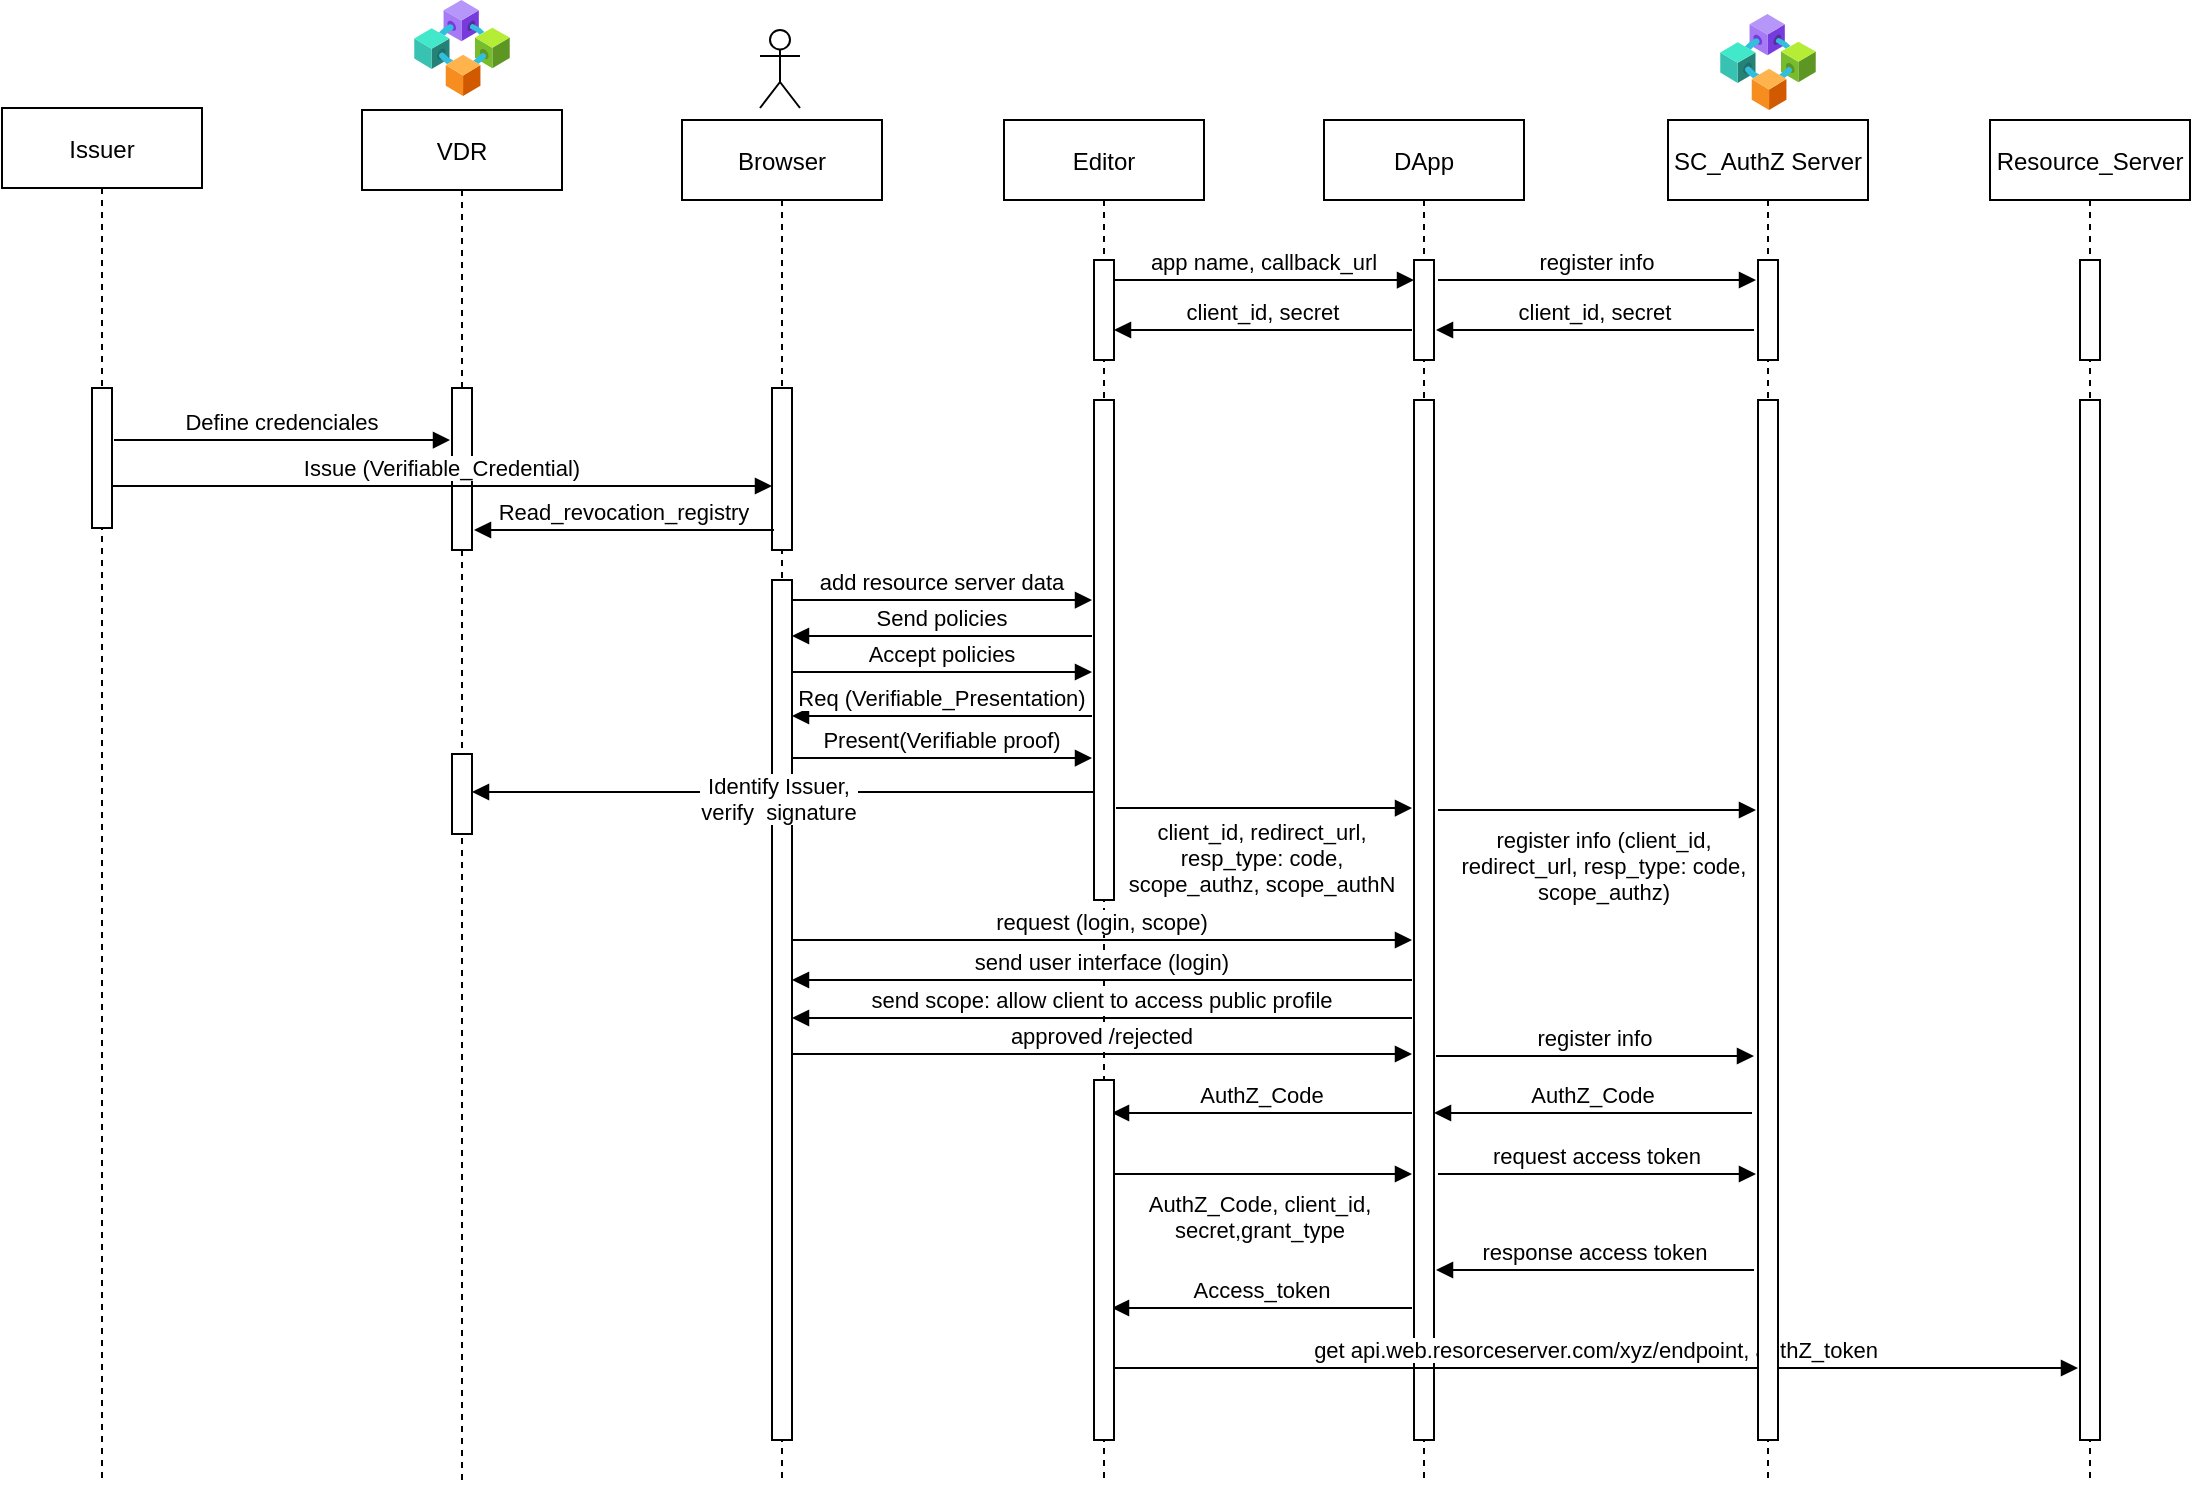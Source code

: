 <mxfile version="17.4.2" type="device"><diagram id="kgpKYQtTHZ0yAKxKKP6v" name="Page-1"><mxGraphModel dx="1441" dy="301" grid="1" gridSize="10" guides="1" tooltips="1" connect="1" arrows="1" fold="1" page="1" pageScale="1" pageWidth="850" pageHeight="1100" math="0" shadow="0"><root><mxCell id="0"/><mxCell id="1" parent="0"/><mxCell id="3nuBFxr9cyL0pnOWT2aG-1" value="Browser" style="shape=umlLifeline;perimeter=lifelinePerimeter;container=1;collapsible=0;recursiveResize=0;rounded=0;shadow=0;strokeWidth=1;" parent="1" vertex="1"><mxGeometry x="40" y="80" width="100" height="680" as="geometry"/></mxCell><mxCell id="EVIAWhL29CZcDwAAc_kg-4" value="" style="points=[];perimeter=orthogonalPerimeter;rounded=0;shadow=0;strokeWidth=1;" parent="3nuBFxr9cyL0pnOWT2aG-1" vertex="1"><mxGeometry x="45" y="230" width="10" height="430" as="geometry"/></mxCell><mxCell id="7e1HeNcl-j6jGO3uSQ-j-15" value="Send policies" style="verticalAlign=bottom;endArrow=none;shadow=0;strokeWidth=1;startArrow=block;startFill=1;endFill=0;" edge="1" parent="3nuBFxr9cyL0pnOWT2aG-1"><mxGeometry relative="1" as="geometry"><mxPoint x="55" y="258" as="sourcePoint"/><mxPoint x="205.0" y="258" as="targetPoint"/></mxGeometry></mxCell><mxCell id="7e1HeNcl-j6jGO3uSQ-j-16" value="Accept policies" style="verticalAlign=bottom;endArrow=block;shadow=0;strokeWidth=1;startArrow=none;startFill=0;endFill=1;" edge="1" parent="3nuBFxr9cyL0pnOWT2aG-1"><mxGeometry relative="1" as="geometry"><mxPoint x="55" y="276" as="sourcePoint"/><mxPoint x="205.0" y="276" as="targetPoint"/></mxGeometry></mxCell><mxCell id="EVIAWhL29CZcDwAAc_kg-9" value="DApp" style="shape=umlLifeline;perimeter=lifelinePerimeter;container=1;collapsible=0;recursiveResize=0;rounded=0;shadow=0;strokeWidth=1;" parent="1" vertex="1"><mxGeometry x="361" y="80" width="100" height="680" as="geometry"/></mxCell><mxCell id="EVIAWhL29CZcDwAAc_kg-10" value="" style="points=[];perimeter=orthogonalPerimeter;rounded=0;shadow=0;strokeWidth=1;" parent="EVIAWhL29CZcDwAAc_kg-9" vertex="1"><mxGeometry x="45" y="70" width="10" height="50" as="geometry"/></mxCell><mxCell id="EVIAWhL29CZcDwAAc_kg-11" value="" style="points=[];perimeter=orthogonalPerimeter;rounded=0;shadow=0;strokeWidth=1;" parent="EVIAWhL29CZcDwAAc_kg-9" vertex="1"><mxGeometry x="45" y="140" width="10" height="520" as="geometry"/></mxCell><mxCell id="3nuBFxr9cyL0pnOWT2aG-5" value="Editor" style="shape=umlLifeline;perimeter=lifelinePerimeter;container=1;collapsible=0;recursiveResize=0;rounded=0;shadow=0;strokeWidth=1;" parent="1" vertex="1"><mxGeometry x="201" y="80" width="100" height="680" as="geometry"/></mxCell><mxCell id="3nuBFxr9cyL0pnOWT2aG-6" value="" style="points=[];perimeter=orthogonalPerimeter;rounded=0;shadow=0;strokeWidth=1;" parent="3nuBFxr9cyL0pnOWT2aG-5" vertex="1"><mxGeometry x="45" y="70" width="10" height="50" as="geometry"/></mxCell><mxCell id="EVIAWhL29CZcDwAAc_kg-2" value="app name, callback_url" style="verticalAlign=bottom;endArrow=block;shadow=0;strokeWidth=1;entryX=0.1;entryY=0.059;entryDx=0;entryDy=0;entryPerimeter=0;" parent="3nuBFxr9cyL0pnOWT2aG-5" edge="1"><mxGeometry relative="1" as="geometry"><mxPoint x="55" y="80" as="sourcePoint"/><mxPoint x="205" y="80.03" as="targetPoint"/></mxGeometry></mxCell><mxCell id="EVIAWhL29CZcDwAAc_kg-5" value="" style="points=[];perimeter=orthogonalPerimeter;rounded=0;shadow=0;strokeWidth=1;" parent="3nuBFxr9cyL0pnOWT2aG-5" vertex="1"><mxGeometry x="45" y="140" width="10" height="250" as="geometry"/></mxCell><mxCell id="EVIAWhL29CZcDwAAc_kg-35" value="Req (Verifiable_Presentation)" style="verticalAlign=bottom;endArrow=none;shadow=0;strokeWidth=1;startArrow=block;startFill=1;endFill=0;" parent="3nuBFxr9cyL0pnOWT2aG-5" edge="1"><mxGeometry relative="1" as="geometry"><mxPoint x="-106" y="298" as="sourcePoint"/><mxPoint x="44" y="298" as="targetPoint"/></mxGeometry></mxCell><mxCell id="EVIAWhL29CZcDwAAc_kg-19" value="send user interface (login)" style="verticalAlign=bottom;endArrow=none;shadow=0;strokeWidth=1;startArrow=block;startFill=1;endFill=0;" parent="3nuBFxr9cyL0pnOWT2aG-5" edge="1"><mxGeometry relative="1" as="geometry"><mxPoint x="-106" y="430" as="sourcePoint"/><mxPoint x="204" y="430" as="targetPoint"/></mxGeometry></mxCell><mxCell id="EVIAWhL29CZcDwAAc_kg-24" value="AuthZ_Code" style="verticalAlign=bottom;endArrow=none;shadow=0;strokeWidth=1;startArrow=block;startFill=1;endFill=0;" parent="3nuBFxr9cyL0pnOWT2aG-5" edge="1"><mxGeometry relative="1" as="geometry"><mxPoint x="54" y="496.5" as="sourcePoint"/><mxPoint x="204" y="496.5" as="targetPoint"/></mxGeometry></mxCell><mxCell id="EVIAWhL29CZcDwAAc_kg-23" value="AuthZ_Code" style="verticalAlign=bottom;endArrow=none;shadow=0;strokeWidth=1;startArrow=block;startFill=1;endFill=0;" parent="3nuBFxr9cyL0pnOWT2aG-5" edge="1"><mxGeometry relative="1" as="geometry"><mxPoint x="215" y="496.5" as="sourcePoint"/><mxPoint x="374" y="496.5" as="targetPoint"/></mxGeometry></mxCell><mxCell id="EVIAWhL29CZcDwAAc_kg-26" value="request access token" style="verticalAlign=bottom;endArrow=block;shadow=0;strokeWidth=1;" parent="3nuBFxr9cyL0pnOWT2aG-5" edge="1"><mxGeometry relative="1" as="geometry"><mxPoint x="217" y="527" as="sourcePoint"/><mxPoint x="376" y="527" as="targetPoint"/></mxGeometry></mxCell><mxCell id="EVIAWhL29CZcDwAAc_kg-30" value="Access_token" style="verticalAlign=bottom;endArrow=none;shadow=0;strokeWidth=1;startArrow=block;startFill=1;endFill=0;" parent="3nuBFxr9cyL0pnOWT2aG-5" edge="1"><mxGeometry relative="1" as="geometry"><mxPoint x="54" y="594" as="sourcePoint"/><mxPoint x="204" y="594" as="targetPoint"/></mxGeometry></mxCell><mxCell id="EVIAWhL29CZcDwAAc_kg-16" value="client_id, redirect_url,&#10;resp_type: code,&#10;scope_authz, scope_authN&#10;" style="verticalAlign=bottom;endArrow=block;shadow=0;strokeWidth=1;entryX=0.1;entryY=0.059;entryDx=0;entryDy=0;entryPerimeter=0;" parent="3nuBFxr9cyL0pnOWT2aG-5" edge="1"><mxGeometry x="-0.013" y="-60" relative="1" as="geometry"><mxPoint x="56.0" y="344" as="sourcePoint"/><mxPoint x="204" y="344.03" as="targetPoint"/><mxPoint as="offset"/></mxGeometry></mxCell><mxCell id="EVIAWhL29CZcDwAAc_kg-17" value="register info (client_id,&#10;redirect_url, resp_type: code,&#10;scope_authz)" style="verticalAlign=bottom;endArrow=block;shadow=0;strokeWidth=1;" parent="3nuBFxr9cyL0pnOWT2aG-5" edge="1"><mxGeometry x="0.044" y="-50" relative="1" as="geometry"><mxPoint x="217" y="345" as="sourcePoint"/><mxPoint x="376" y="345" as="targetPoint"/><mxPoint as="offset"/></mxGeometry></mxCell><mxCell id="EVIAWhL29CZcDwAAc_kg-20" value="send scope: allow client to access public profile" style="verticalAlign=bottom;endArrow=none;shadow=0;strokeWidth=1;startArrow=block;startFill=1;endFill=0;" parent="3nuBFxr9cyL0pnOWT2aG-5" edge="1"><mxGeometry relative="1" as="geometry"><mxPoint x="-106" y="449" as="sourcePoint"/><mxPoint x="204" y="449" as="targetPoint"/></mxGeometry></mxCell><mxCell id="EVIAWhL29CZcDwAAc_kg-21" value="approved /rejected" style="verticalAlign=bottom;endArrow=block;shadow=0;strokeWidth=1;startArrow=none;startFill=0;endFill=1;" parent="3nuBFxr9cyL0pnOWT2aG-5" edge="1"><mxGeometry relative="1" as="geometry"><mxPoint x="-106" y="467" as="sourcePoint"/><mxPoint x="204" y="467" as="targetPoint"/></mxGeometry></mxCell><mxCell id="EVIAWhL29CZcDwAAc_kg-22" value="register info" style="verticalAlign=bottom;endArrow=block;shadow=0;strokeWidth=1;" parent="3nuBFxr9cyL0pnOWT2aG-5" edge="1"><mxGeometry relative="1" as="geometry"><mxPoint x="216" y="468" as="sourcePoint"/><mxPoint x="375" y="468" as="targetPoint"/></mxGeometry></mxCell><mxCell id="EVIAWhL29CZcDwAAc_kg-25" value="AuthZ_Code, client_id,&#10;secret,grant_type&#10;" style="verticalAlign=bottom;endArrow=block;shadow=0;strokeWidth=1;startArrow=none;startFill=0;endFill=1;" parent="3nuBFxr9cyL0pnOWT2aG-5" edge="1"><mxGeometry x="-0.013" y="-50" relative="1" as="geometry"><mxPoint x="54" y="527" as="sourcePoint"/><mxPoint x="204" y="527" as="targetPoint"/><mxPoint as="offset"/></mxGeometry></mxCell><mxCell id="EVIAWhL29CZcDwAAc_kg-28" value="response access token" style="verticalAlign=bottom;endArrow=none;shadow=0;strokeWidth=1;startArrow=block;startFill=1;endFill=0;" parent="3nuBFxr9cyL0pnOWT2aG-5" edge="1"><mxGeometry relative="1" as="geometry"><mxPoint x="216" y="575" as="sourcePoint"/><mxPoint x="375" y="575" as="targetPoint"/></mxGeometry></mxCell><mxCell id="7e1HeNcl-j6jGO3uSQ-j-21" value="" style="points=[];perimeter=orthogonalPerimeter;rounded=0;shadow=0;strokeWidth=1;" vertex="1" parent="3nuBFxr9cyL0pnOWT2aG-5"><mxGeometry x="45" y="480" width="10" height="180" as="geometry"/></mxCell><mxCell id="EVIAWhL29CZcDwAAc_kg-33" value="get api.web.resorceserver.com/xyz/endpoint, authZ_token" style="verticalAlign=bottom;endArrow=block;shadow=0;strokeWidth=1;startArrow=none;startFill=0;endFill=1;" parent="3nuBFxr9cyL0pnOWT2aG-5" edge="1"><mxGeometry relative="1" as="geometry"><mxPoint x="55.0" y="624" as="sourcePoint"/><mxPoint x="537" y="624" as="targetPoint"/></mxGeometry></mxCell><mxCell id="6WxDNDlyJ2qZPqSP2t_j-11" value="SC_AuthZ Server" style="shape=umlLifeline;perimeter=lifelinePerimeter;container=1;collapsible=0;recursiveResize=0;rounded=0;shadow=0;strokeWidth=1;" parent="1" vertex="1"><mxGeometry x="533" y="80" width="100" height="680" as="geometry"/></mxCell><mxCell id="EVIAWhL29CZcDwAAc_kg-6" value="" style="points=[];perimeter=orthogonalPerimeter;rounded=0;shadow=0;strokeWidth=1;" parent="6WxDNDlyJ2qZPqSP2t_j-11" vertex="1"><mxGeometry x="45" y="140" width="10" height="520" as="geometry"/></mxCell><mxCell id="6WxDNDlyJ2qZPqSP2t_j-12" value="" style="points=[];perimeter=orthogonalPerimeter;rounded=0;shadow=0;strokeWidth=1;" parent="6WxDNDlyJ2qZPqSP2t_j-11" vertex="1"><mxGeometry x="45" y="70" width="10" height="50" as="geometry"/></mxCell><mxCell id="EVIAWhL29CZcDwAAc_kg-13" value="register info" style="verticalAlign=bottom;endArrow=block;shadow=0;strokeWidth=1;" parent="6WxDNDlyJ2qZPqSP2t_j-11" edge="1"><mxGeometry relative="1" as="geometry"><mxPoint x="-115" y="80" as="sourcePoint"/><mxPoint x="44" y="80" as="targetPoint"/></mxGeometry></mxCell><mxCell id="6WxDNDlyJ2qZPqSP2t_j-15" value="Resource_Server" style="shape=umlLifeline;perimeter=lifelinePerimeter;container=1;collapsible=0;recursiveResize=0;rounded=0;shadow=0;strokeWidth=1;" parent="1" vertex="1"><mxGeometry x="694" y="80" width="100" height="680" as="geometry"/></mxCell><mxCell id="6WxDNDlyJ2qZPqSP2t_j-16" value="" style="points=[];perimeter=orthogonalPerimeter;rounded=0;shadow=0;strokeWidth=1;" parent="6WxDNDlyJ2qZPqSP2t_j-15" vertex="1"><mxGeometry x="45" y="70" width="10" height="50" as="geometry"/></mxCell><mxCell id="EVIAWhL29CZcDwAAc_kg-7" value="" style="points=[];perimeter=orthogonalPerimeter;rounded=0;shadow=0;strokeWidth=1;" parent="6WxDNDlyJ2qZPqSP2t_j-15" vertex="1"><mxGeometry x="45" y="140" width="10" height="520" as="geometry"/></mxCell><mxCell id="6WxDNDlyJ2qZPqSP2t_j-26" value="" style="shape=umlActor;verticalLabelPosition=bottom;verticalAlign=top;html=1;outlineConnect=0;fillColor=none;" parent="1" vertex="1"><mxGeometry x="79" y="35" width="20" height="39" as="geometry"/></mxCell><mxCell id="EVIAWhL29CZcDwAAc_kg-3" value="client_id, secret" style="verticalAlign=bottom;endArrow=none;shadow=0;strokeWidth=1;entryX=0.1;entryY=0.059;entryDx=0;entryDy=0;entryPerimeter=0;endFill=0;startArrow=block;startFill=1;" parent="1" edge="1"><mxGeometry relative="1" as="geometry"><mxPoint x="256" y="185" as="sourcePoint"/><mxPoint x="405" y="185.03" as="targetPoint"/></mxGeometry></mxCell><mxCell id="EVIAWhL29CZcDwAAc_kg-14" value="client_id, secret" style="verticalAlign=bottom;endArrow=none;shadow=0;strokeWidth=1;startArrow=block;startFill=1;endFill=0;" parent="1" edge="1"><mxGeometry relative="1" as="geometry"><mxPoint x="417" y="185" as="sourcePoint"/><mxPoint x="576" y="185" as="targetPoint"/></mxGeometry></mxCell><mxCell id="7e1HeNcl-j6jGO3uSQ-j-1" value="Issuer" style="shape=umlLifeline;perimeter=lifelinePerimeter;container=1;collapsible=0;recursiveResize=0;rounded=0;shadow=0;strokeWidth=1;" vertex="1" parent="1"><mxGeometry x="-300" y="74" width="100" height="686" as="geometry"/></mxCell><mxCell id="7e1HeNcl-j6jGO3uSQ-j-3" value="" style="points=[];perimeter=orthogonalPerimeter;rounded=0;shadow=0;strokeWidth=1;" vertex="1" parent="7e1HeNcl-j6jGO3uSQ-j-1"><mxGeometry x="45" y="140" width="10" height="70" as="geometry"/></mxCell><mxCell id="7e1HeNcl-j6jGO3uSQ-j-8" value="VDR" style="shape=umlLifeline;perimeter=lifelinePerimeter;container=1;collapsible=0;recursiveResize=0;rounded=0;shadow=0;strokeWidth=1;" vertex="1" parent="1"><mxGeometry x="-120" y="75" width="100" height="686" as="geometry"/></mxCell><mxCell id="7e1HeNcl-j6jGO3uSQ-j-9" value="" style="points=[];perimeter=orthogonalPerimeter;rounded=0;shadow=0;strokeWidth=1;" vertex="1" parent="7e1HeNcl-j6jGO3uSQ-j-8"><mxGeometry x="45" y="322" width="10" height="40" as="geometry"/></mxCell><mxCell id="7e1HeNcl-j6jGO3uSQ-j-25" value="" style="points=[];perimeter=orthogonalPerimeter;rounded=0;shadow=0;strokeWidth=1;" vertex="1" parent="7e1HeNcl-j6jGO3uSQ-j-8"><mxGeometry x="45" y="139" width="10" height="81" as="geometry"/></mxCell><mxCell id="7e1HeNcl-j6jGO3uSQ-j-26" value="" style="points=[];perimeter=orthogonalPerimeter;rounded=0;shadow=0;strokeWidth=1;" vertex="1" parent="7e1HeNcl-j6jGO3uSQ-j-8"><mxGeometry x="205" y="139" width="10" height="81" as="geometry"/></mxCell><mxCell id="EVIAWhL29CZcDwAAc_kg-36" value="Issue (Verifiable_Credential)" style="verticalAlign=bottom;endArrow=block;shadow=0;strokeWidth=1;startArrow=none;startFill=0;endFill=1;jumpSize=13;" parent="1" edge="1"><mxGeometry relative="1" as="geometry"><mxPoint x="-245" y="263" as="sourcePoint"/><mxPoint x="85" y="263" as="targetPoint"/></mxGeometry></mxCell><mxCell id="7e1HeNcl-j6jGO3uSQ-j-10" value="Define credenciales" style="verticalAlign=bottom;endArrow=block;shadow=0;strokeWidth=1;entryX=0.1;entryY=0.059;entryDx=0;entryDy=0;entryPerimeter=0;" edge="1" parent="1"><mxGeometry relative="1" as="geometry"><mxPoint x="-244" y="240" as="sourcePoint"/><mxPoint x="-76" y="240.03" as="targetPoint"/></mxGeometry></mxCell><mxCell id="7e1HeNcl-j6jGO3uSQ-j-11" value="Read_revocation_registry" style="verticalAlign=bottom;endArrow=none;shadow=0;strokeWidth=1;entryX=0.1;entryY=0.059;entryDx=0;entryDy=0;entryPerimeter=0;endFill=0;startArrow=block;startFill=1;" edge="1" parent="1"><mxGeometry relative="1" as="geometry"><mxPoint x="-64" y="285" as="sourcePoint"/><mxPoint x="86" y="285.03" as="targetPoint"/></mxGeometry></mxCell><mxCell id="7e1HeNcl-j6jGO3uSQ-j-13" value="Present(Verifiable proof)" style="verticalAlign=bottom;endArrow=block;shadow=0;strokeWidth=1;entryX=0.1;entryY=0.059;entryDx=0;entryDy=0;entryPerimeter=0;endFill=1;startArrow=none;startFill=0;" edge="1" parent="1"><mxGeometry relative="1" as="geometry"><mxPoint x="95" y="399" as="sourcePoint"/><mxPoint x="245" y="399.03" as="targetPoint"/></mxGeometry></mxCell><mxCell id="7e1HeNcl-j6jGO3uSQ-j-14" value="Identify Issuer, &#10;verify  signature" style="verticalAlign=bottom;endArrow=none;shadow=0;strokeWidth=1;entryX=0.1;entryY=0.059;entryDx=0;entryDy=0;entryPerimeter=0;endFill=0;startArrow=block;startFill=1;" edge="1" parent="1"><mxGeometry x="-0.013" y="-19" relative="1" as="geometry"><mxPoint x="-65" y="416" as="sourcePoint"/><mxPoint x="246" y="416.03" as="targetPoint"/><mxPoint as="offset"/></mxGeometry></mxCell><mxCell id="EVIAWhL29CZcDwAAc_kg-15" value="add resource server data" style="verticalAlign=bottom;endArrow=block;shadow=0;strokeWidth=1;entryX=0.1;entryY=0.059;entryDx=0;entryDy=0;entryPerimeter=0;" parent="1" edge="1"><mxGeometry relative="1" as="geometry"><mxPoint x="95.0" y="320" as="sourcePoint"/><mxPoint x="245.0" y="320.03" as="targetPoint"/></mxGeometry></mxCell><mxCell id="7e1HeNcl-j6jGO3uSQ-j-20" value="request (login, scope)" style="verticalAlign=bottom;endArrow=block;shadow=0;strokeWidth=1;startArrow=none;startFill=0;endFill=1;" edge="1" parent="1"><mxGeometry relative="1" as="geometry"><mxPoint x="95" y="490" as="sourcePoint"/><mxPoint x="405" y="490" as="targetPoint"/></mxGeometry></mxCell><mxCell id="7e1HeNcl-j6jGO3uSQ-j-22" value="" style="shape=image;html=1;verticalAlign=top;verticalLabelPosition=bottom;labelBackgroundColor=#ffffff;imageAspect=0;aspect=fixed;image=https://cdn2.iconfinder.com/data/icons/font-awesome/1792/institution-128.png" vertex="1" parent="1"><mxGeometry x="-270" y="24" width="44" height="44" as="geometry"/></mxCell><mxCell id="7e1HeNcl-j6jGO3uSQ-j-23" value="" style="aspect=fixed;html=1;points=[];align=center;image;fontSize=12;image=img/lib/azure2/blockchain/Consortium.svg;" vertex="1" parent="1"><mxGeometry x="-94" y="20" width="48" height="48" as="geometry"/></mxCell><mxCell id="7e1HeNcl-j6jGO3uSQ-j-24" value="" style="aspect=fixed;html=1;points=[];align=center;image;fontSize=12;image=img/lib/azure2/blockchain/Consortium.svg;" vertex="1" parent="1"><mxGeometry x="559" y="27" width="48" height="48" as="geometry"/></mxCell></root></mxGraphModel></diagram></mxfile>